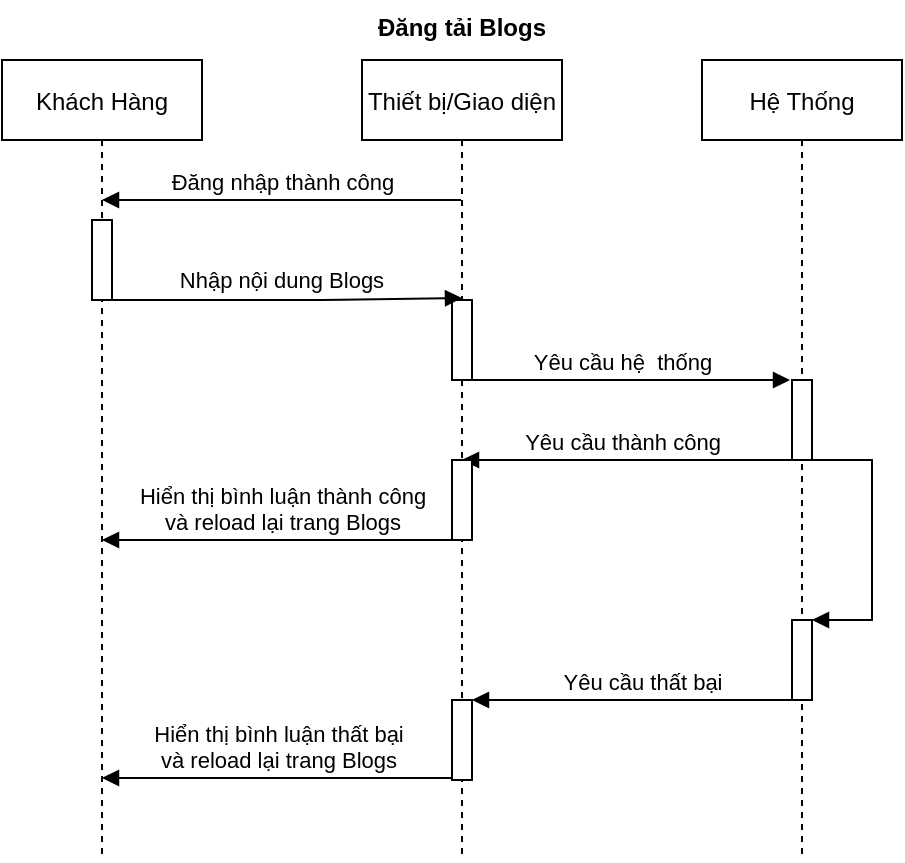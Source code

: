 <mxfile version="15.1.4" type="github">
  <diagram id="kgpKYQtTHZ0yAKxKKP6v" name="Page-1">
    <mxGraphModel dx="1422" dy="794" grid="1" gridSize="10" guides="1" tooltips="1" connect="1" arrows="1" fold="1" page="1" pageScale="1" pageWidth="850" pageHeight="1100" math="0" shadow="0">
      <root>
        <mxCell id="0" />
        <mxCell id="1" parent="0" />
        <mxCell id="i3rzpm_yN1FolRG868D3-19" value="Khách Hàng" style="shape=umlLifeline;perimeter=lifelinePerimeter;container=1;collapsible=0;recursiveResize=0;rounded=0;shadow=0;strokeWidth=1;" vertex="1" parent="1">
          <mxGeometry x="150" y="110" width="100" height="400" as="geometry" />
        </mxCell>
        <mxCell id="i3rzpm_yN1FolRG868D3-20" value="" style="points=[];perimeter=orthogonalPerimeter;rounded=0;shadow=0;strokeWidth=1;" vertex="1" parent="i3rzpm_yN1FolRG868D3-19">
          <mxGeometry x="45" y="80" width="10" height="40" as="geometry" />
        </mxCell>
        <mxCell id="i3rzpm_yN1FolRG868D3-21" value="Thiết bị/Giao diện" style="shape=umlLifeline;perimeter=lifelinePerimeter;container=1;collapsible=0;recursiveResize=0;rounded=0;shadow=0;strokeWidth=1;" vertex="1" parent="1">
          <mxGeometry x="330" y="110" width="100" height="400" as="geometry" />
        </mxCell>
        <mxCell id="i3rzpm_yN1FolRG868D3-22" value="" style="points=[];perimeter=orthogonalPerimeter;rounded=0;shadow=0;strokeWidth=1;" vertex="1" parent="i3rzpm_yN1FolRG868D3-21">
          <mxGeometry x="45" y="120" width="10" height="40" as="geometry" />
        </mxCell>
        <mxCell id="i3rzpm_yN1FolRG868D3-23" value="Nhập nội dung Blogs" style="verticalAlign=bottom;endArrow=block;shadow=0;strokeWidth=1;" edge="1" parent="1" source="i3rzpm_yN1FolRG868D3-20">
          <mxGeometry x="-0.029" y="1" relative="1" as="geometry">
            <mxPoint x="305" y="190" as="sourcePoint" />
            <mxPoint x="380" y="229" as="targetPoint" />
            <Array as="points">
              <mxPoint x="310" y="230" />
            </Array>
            <mxPoint as="offset" />
          </mxGeometry>
        </mxCell>
        <mxCell id="i3rzpm_yN1FolRG868D3-24" value="Hệ Thống" style="shape=umlLifeline;perimeter=lifelinePerimeter;container=1;collapsible=0;recursiveResize=0;rounded=0;shadow=0;strokeWidth=1;" vertex="1" parent="1">
          <mxGeometry x="500" y="110" width="100" height="400" as="geometry" />
        </mxCell>
        <mxCell id="i3rzpm_yN1FolRG868D3-25" value="" style="points=[];perimeter=orthogonalPerimeter;rounded=0;shadow=0;strokeWidth=1;" vertex="1" parent="i3rzpm_yN1FolRG868D3-24">
          <mxGeometry x="45" y="160" width="10" height="40" as="geometry" />
        </mxCell>
        <mxCell id="i3rzpm_yN1FolRG868D3-26" value="Yêu cầu hệ&amp;nbsp; thống" style="html=1;verticalAlign=bottom;endArrow=block;entryX=-0.1;entryY=0;entryDx=0;entryDy=0;entryPerimeter=0;" edge="1" parent="1" target="i3rzpm_yN1FolRG868D3-25">
          <mxGeometry x="0.006" width="80" relative="1" as="geometry">
            <mxPoint x="375" y="270" as="sourcePoint" />
            <mxPoint x="540" y="270" as="targetPoint" />
            <mxPoint as="offset" />
          </mxGeometry>
        </mxCell>
        <mxCell id="i3rzpm_yN1FolRG868D3-27" value="Yêu cầu thành công" style="html=1;verticalAlign=bottom;endArrow=block;exitX=0.5;exitY=1;exitDx=0;exitDy=0;exitPerimeter=0;" edge="1" parent="1" source="i3rzpm_yN1FolRG868D3-25">
          <mxGeometry x="0.059" width="80" relative="1" as="geometry">
            <mxPoint x="465" y="310" as="sourcePoint" />
            <mxPoint x="380" y="310" as="targetPoint" />
            <mxPoint as="offset" />
          </mxGeometry>
        </mxCell>
        <mxCell id="i3rzpm_yN1FolRG868D3-28" value="Hiển thị bình luận thành công&lt;br&gt;và reload lại trang Blogs" style="html=1;verticalAlign=bottom;endArrow=block;exitX=0.5;exitY=1;exitDx=0;exitDy=0;exitPerimeter=0;" edge="1" parent="1" source="i3rzpm_yN1FolRG868D3-29">
          <mxGeometry width="80" relative="1" as="geometry">
            <mxPoint x="370" y="350" as="sourcePoint" />
            <mxPoint x="200" y="350" as="targetPoint" />
            <mxPoint as="offset" />
          </mxGeometry>
        </mxCell>
        <mxCell id="i3rzpm_yN1FolRG868D3-29" value="" style="points=[];perimeter=orthogonalPerimeter;rounded=0;shadow=0;strokeWidth=1;" vertex="1" parent="1">
          <mxGeometry x="375" y="310" width="10" height="40" as="geometry" />
        </mxCell>
        <mxCell id="i3rzpm_yN1FolRG868D3-30" value="" style="html=1;points=[];perimeter=orthogonalPerimeter;" vertex="1" parent="1">
          <mxGeometry x="545" y="390" width="10" height="40" as="geometry" />
        </mxCell>
        <mxCell id="i3rzpm_yN1FolRG868D3-31" value="" style="edgeStyle=orthogonalEdgeStyle;html=1;align=left;spacingLeft=2;endArrow=block;rounded=0;entryX=1;entryY=0;" edge="1" parent="1" target="i3rzpm_yN1FolRG868D3-30">
          <mxGeometry y="85" relative="1" as="geometry">
            <mxPoint x="555" y="310" as="sourcePoint" />
            <Array as="points">
              <mxPoint x="585" y="310" />
              <mxPoint x="585" y="390" />
            </Array>
            <mxPoint as="offset" />
          </mxGeometry>
        </mxCell>
        <mxCell id="i3rzpm_yN1FolRG868D3-32" value="Yêu cầu thất bại" style="html=1;verticalAlign=bottom;endArrow=block;exitX=0.5;exitY=1;exitDx=0;exitDy=0;exitPerimeter=0;" edge="1" parent="1">
          <mxGeometry width="80" relative="1" as="geometry">
            <mxPoint x="555" y="430" as="sourcePoint" />
            <mxPoint x="385" y="430" as="targetPoint" />
            <mxPoint as="offset" />
          </mxGeometry>
        </mxCell>
        <mxCell id="i3rzpm_yN1FolRG868D3-33" value="" style="points=[];perimeter=orthogonalPerimeter;rounded=0;shadow=0;strokeWidth=1;" vertex="1" parent="1">
          <mxGeometry x="375" y="430" width="10" height="40" as="geometry" />
        </mxCell>
        <mxCell id="i3rzpm_yN1FolRG868D3-34" value="Hiển thị bình luận thất bại&lt;br&gt;và reload lại trang Blogs" style="html=1;verticalAlign=bottom;endArrow=block;exitX=0.5;exitY=1;exitDx=0;exitDy=0;exitPerimeter=0;" edge="1" parent="1" target="i3rzpm_yN1FolRG868D3-19">
          <mxGeometry width="80" relative="1" as="geometry">
            <mxPoint x="375" y="469" as="sourcePoint" />
            <mxPoint x="205" y="469" as="targetPoint" />
            <mxPoint as="offset" />
          </mxGeometry>
        </mxCell>
        <mxCell id="i3rzpm_yN1FolRG868D3-35" value="Đăng tải Blogs" style="text;align=center;fontStyle=1;verticalAlign=middle;spacingLeft=3;spacingRight=3;strokeColor=none;rotatable=0;points=[[0,0.5],[1,0.5]];portConstraint=eastwest;" vertex="1" parent="1">
          <mxGeometry x="340" y="80" width="80" height="26" as="geometry" />
        </mxCell>
        <mxCell id="i3rzpm_yN1FolRG868D3-36" value="Đăng nhập thành công" style="html=1;verticalAlign=bottom;endArrow=block;" edge="1" parent="1" source="i3rzpm_yN1FolRG868D3-21" target="i3rzpm_yN1FolRG868D3-19">
          <mxGeometry width="80" relative="1" as="geometry">
            <mxPoint x="385" y="180" as="sourcePoint" />
            <mxPoint x="205" y="180" as="targetPoint" />
            <mxPoint as="offset" />
            <Array as="points">
              <mxPoint x="350" y="180" />
              <mxPoint x="270" y="180" />
            </Array>
          </mxGeometry>
        </mxCell>
      </root>
    </mxGraphModel>
  </diagram>
</mxfile>
